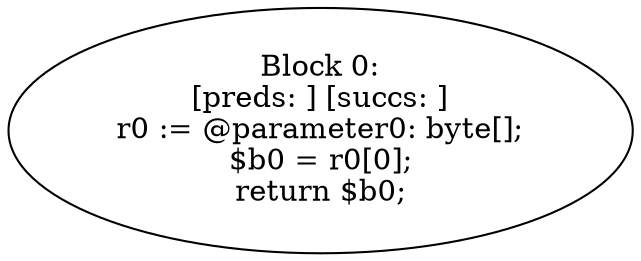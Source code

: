 digraph "unitGraph" {
    "Block 0:
[preds: ] [succs: ]
r0 := @parameter0: byte[];
$b0 = r0[0];
return $b0;
"
}
